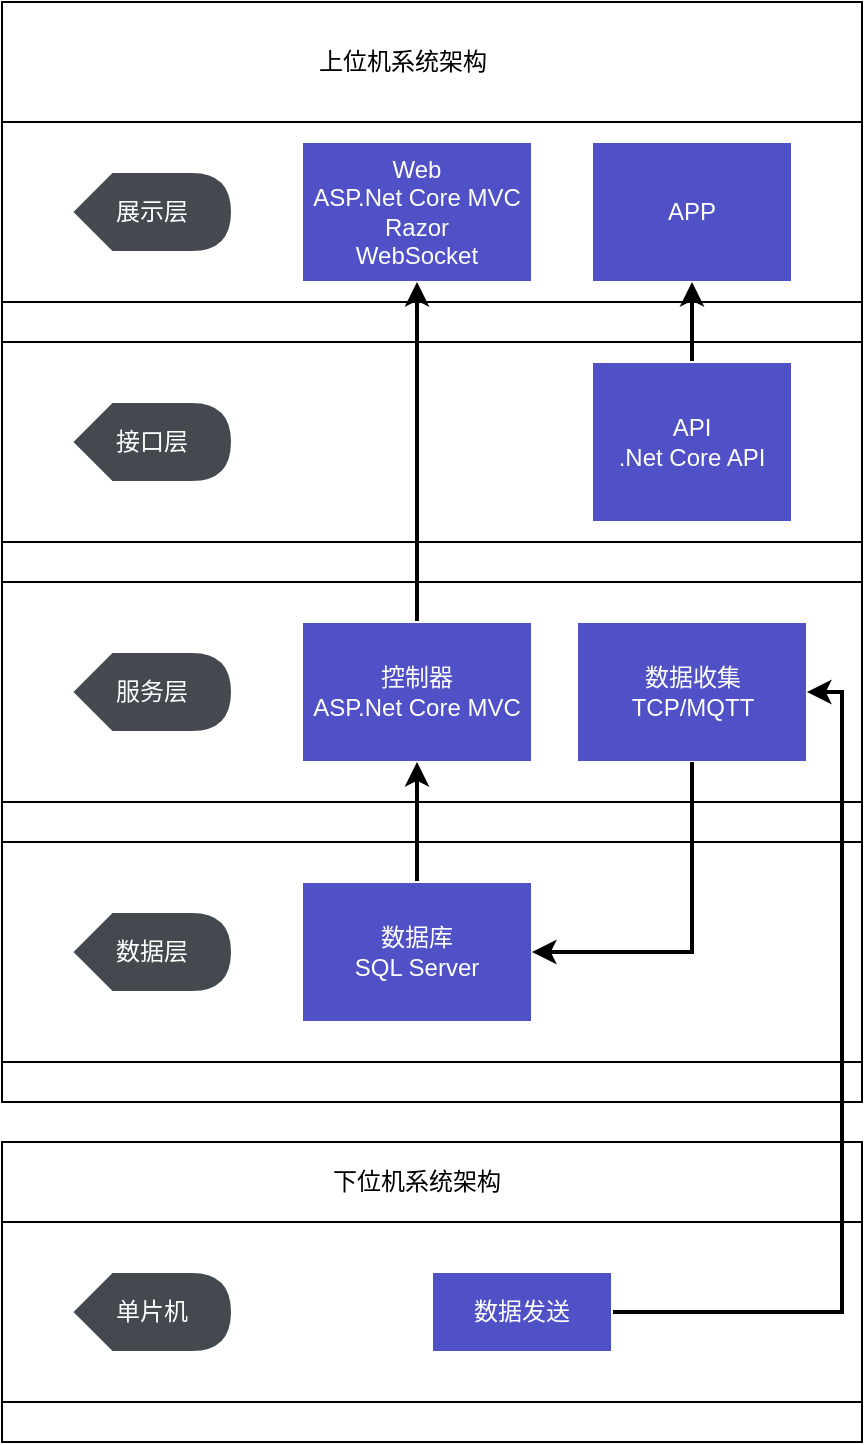 <mxfile version="14.1.9" type="github" pages="3">
  <diagram id="sjTg4kTy6N3UMIvyNhCU" name="系统架构">
    <mxGraphModel dx="2062" dy="1124" grid="1" gridSize="10" guides="1" tooltips="1" connect="1" arrows="1" fold="1" page="1" pageScale="1" pageWidth="827" pageHeight="1169" math="0" shadow="0">
      <root>
        <mxCell id="0" />
        <mxCell id="1" parent="0" />
        <mxCell id="EQIiKl6jbdMerrOaPn8H-1" value="" style="rounded=0;whiteSpace=wrap;html=1;gradientDirection=north;" parent="1" vertex="1">
          <mxGeometry x="199" y="225" width="430" height="550" as="geometry" />
        </mxCell>
        <mxCell id="EQIiKl6jbdMerrOaPn8H-2" value="上位机系统架构" style="text;html=1;strokeColor=none;fillColor=none;align=center;verticalAlign=middle;whiteSpace=wrap;rounded=0;" parent="1" vertex="1">
          <mxGeometry x="349" y="245" width="101" height="20" as="geometry" />
        </mxCell>
        <mxCell id="EQIiKl6jbdMerrOaPn8H-6" value="" style="rounded=0;whiteSpace=wrap;html=1;" parent="1" vertex="1">
          <mxGeometry x="199" y="285" width="430" height="90" as="geometry" />
        </mxCell>
        <mxCell id="EQIiKl6jbdMerrOaPn8H-7" value="展示层" style="shape=display;whiteSpace=wrap;html=1;fillColor=#44494F;strokeColor=#ffffff;fontColor=#FFFFFF;" parent="1" vertex="1">
          <mxGeometry x="234" y="310" width="80" height="40" as="geometry" />
        </mxCell>
        <mxCell id="EQIiKl6jbdMerrOaPn8H-8" value="Web&lt;br&gt;ASP.Net Core MVC&lt;br&gt;Razor&lt;br&gt;WebSocket" style="rounded=0;whiteSpace=wrap;html=1;strokeColor=#ffffff;gradientColor=none;fontColor=#FFFFFF;fillColor=#5050C7;" parent="1" vertex="1">
          <mxGeometry x="349" y="295" width="115" height="70" as="geometry" />
        </mxCell>
        <mxCell id="EQIiKl6jbdMerrOaPn8H-9" value="APP" style="rounded=0;whiteSpace=wrap;html=1;strokeColor=#ffffff;gradientColor=none;fontColor=#FFFFFF;fillColor=#5050C7;" parent="1" vertex="1">
          <mxGeometry x="494" y="295" width="100" height="70" as="geometry" />
        </mxCell>
        <mxCell id="EQIiKl6jbdMerrOaPn8H-13" value="" style="rounded=0;whiteSpace=wrap;html=1;" parent="1" vertex="1">
          <mxGeometry x="199" y="395" width="430" height="100" as="geometry" />
        </mxCell>
        <mxCell id="EQIiKl6jbdMerrOaPn8H-14" value="接口层" style="shape=display;whiteSpace=wrap;html=1;fillColor=#44494F;strokeColor=#ffffff;fontColor=#FFFFFF;" parent="1" vertex="1">
          <mxGeometry x="234" y="425" width="80" height="40" as="geometry" />
        </mxCell>
        <mxCell id="EQIiKl6jbdMerrOaPn8H-22" style="edgeStyle=orthogonalEdgeStyle;rounded=0;orthogonalLoop=1;jettySize=auto;html=1;fontColor=#FFFFFF;strokeWidth=2;" parent="1" source="EQIiKl6jbdMerrOaPn8H-15" target="EQIiKl6jbdMerrOaPn8H-9" edge="1">
          <mxGeometry relative="1" as="geometry" />
        </mxCell>
        <mxCell id="EQIiKl6jbdMerrOaPn8H-15" value="API&lt;br&gt;.Net Core API" style="rounded=0;whiteSpace=wrap;html=1;strokeColor=#ffffff;gradientColor=none;fontColor=#FFFFFF;fillColor=#5050C7;" parent="1" vertex="1">
          <mxGeometry x="494" y="405" width="100" height="80" as="geometry" />
        </mxCell>
        <mxCell id="EQIiKl6jbdMerrOaPn8H-19" value="" style="rounded=0;whiteSpace=wrap;html=1;" parent="1" vertex="1">
          <mxGeometry x="199" y="515" width="430" height="110" as="geometry" />
        </mxCell>
        <mxCell id="EQIiKl6jbdMerrOaPn8H-20" value="服务层" style="shape=display;whiteSpace=wrap;html=1;fillColor=#44494F;strokeColor=#ffffff;fontColor=#FFFFFF;" parent="1" vertex="1">
          <mxGeometry x="234" y="550" width="80" height="40" as="geometry" />
        </mxCell>
        <mxCell id="EQIiKl6jbdMerrOaPn8H-25" style="edgeStyle=orthogonalEdgeStyle;rounded=0;orthogonalLoop=1;jettySize=auto;html=1;entryX=0.5;entryY=1;entryDx=0;entryDy=0;fontColor=#FFFFFF;strokeWidth=2;" parent="1" source="EQIiKl6jbdMerrOaPn8H-23" target="EQIiKl6jbdMerrOaPn8H-8" edge="1">
          <mxGeometry relative="1" as="geometry" />
        </mxCell>
        <mxCell id="EQIiKl6jbdMerrOaPn8H-23" value="控制器&lt;br&gt;ASP.Net Core MVC" style="rounded=0;whiteSpace=wrap;html=1;strokeColor=#ffffff;gradientColor=none;fontColor=#FFFFFF;fillColor=#5050C7;" parent="1" vertex="1">
          <mxGeometry x="349" y="535" width="115" height="70" as="geometry" />
        </mxCell>
        <mxCell id="EQIiKl6jbdMerrOaPn8H-24" value="数据收集&lt;br&gt;TCP/MQTT" style="rounded=0;whiteSpace=wrap;html=1;strokeColor=#ffffff;gradientColor=none;fontColor=#FFFFFF;fillColor=#5050C7;" parent="1" vertex="1">
          <mxGeometry x="486.5" y="535" width="115" height="70" as="geometry" />
        </mxCell>
        <mxCell id="EQIiKl6jbdMerrOaPn8H-26" value="" style="rounded=0;whiteSpace=wrap;html=1;" parent="1" vertex="1">
          <mxGeometry x="199" y="645" width="430" height="110" as="geometry" />
        </mxCell>
        <mxCell id="EQIiKl6jbdMerrOaPn8H-27" value="数据层" style="shape=display;whiteSpace=wrap;html=1;fillColor=#44494F;strokeColor=#ffffff;fontColor=#FFFFFF;" parent="1" vertex="1">
          <mxGeometry x="234" y="680" width="80" height="40" as="geometry" />
        </mxCell>
        <mxCell id="EQIiKl6jbdMerrOaPn8H-31" style="edgeStyle=orthogonalEdgeStyle;rounded=0;orthogonalLoop=1;jettySize=auto;html=1;entryX=0.5;entryY=1;entryDx=0;entryDy=0;fontColor=#FFFFFF;strokeWidth=2;" parent="1" source="EQIiKl6jbdMerrOaPn8H-28" target="EQIiKl6jbdMerrOaPn8H-23" edge="1">
          <mxGeometry relative="1" as="geometry" />
        </mxCell>
        <mxCell id="EQIiKl6jbdMerrOaPn8H-28" value="数据库&lt;br&gt;SQL Server" style="rounded=0;whiteSpace=wrap;html=1;strokeColor=#ffffff;gradientColor=none;fontColor=#FFFFFF;fillColor=#5050C7;" parent="1" vertex="1">
          <mxGeometry x="349" y="665" width="115" height="70" as="geometry" />
        </mxCell>
        <mxCell id="EQIiKl6jbdMerrOaPn8H-32" style="edgeStyle=orthogonalEdgeStyle;rounded=0;orthogonalLoop=1;jettySize=auto;html=1;entryX=1;entryY=0.5;entryDx=0;entryDy=0;fontColor=#FFFFFF;exitX=0.5;exitY=1;exitDx=0;exitDy=0;strokeWidth=2;" parent="1" source="EQIiKl6jbdMerrOaPn8H-24" target="EQIiKl6jbdMerrOaPn8H-28" edge="1">
          <mxGeometry relative="1" as="geometry" />
        </mxCell>
        <mxCell id="EQIiKl6jbdMerrOaPn8H-34" value="" style="rounded=0;whiteSpace=wrap;html=1;gradientDirection=north;" parent="1" vertex="1">
          <mxGeometry x="199" y="795" width="430" height="150" as="geometry" />
        </mxCell>
        <mxCell id="EQIiKl6jbdMerrOaPn8H-35" value="下位机系统架构" style="text;html=1;strokeColor=none;fillColor=none;align=center;verticalAlign=middle;whiteSpace=wrap;rounded=0;" parent="1" vertex="1">
          <mxGeometry x="362.25" y="805" width="88.5" height="20" as="geometry" />
        </mxCell>
        <mxCell id="EQIiKl6jbdMerrOaPn8H-36" value="" style="rounded=0;whiteSpace=wrap;html=1;" parent="1" vertex="1">
          <mxGeometry x="199" y="835" width="430" height="90" as="geometry" />
        </mxCell>
        <mxCell id="EQIiKl6jbdMerrOaPn8H-37" value="单片机" style="shape=display;whiteSpace=wrap;html=1;fillColor=#44494F;strokeColor=#ffffff;fontColor=#FFFFFF;" parent="1" vertex="1">
          <mxGeometry x="234" y="860" width="80" height="40" as="geometry" />
        </mxCell>
        <mxCell id="EQIiKl6jbdMerrOaPn8H-39" style="edgeStyle=orthogonalEdgeStyle;rounded=0;orthogonalLoop=1;jettySize=auto;html=1;entryX=1;entryY=0.5;entryDx=0;entryDy=0;fontColor=#FFFFFF;strokeWidth=2;" parent="1" source="EQIiKl6jbdMerrOaPn8H-38" target="EQIiKl6jbdMerrOaPn8H-24" edge="1">
          <mxGeometry relative="1" as="geometry">
            <Array as="points">
              <mxPoint x="619" y="880" />
              <mxPoint x="619" y="570" />
            </Array>
          </mxGeometry>
        </mxCell>
        <mxCell id="EQIiKl6jbdMerrOaPn8H-38" value="数据发送" style="rounded=0;whiteSpace=wrap;html=1;strokeColor=#ffffff;gradientColor=none;fontColor=#FFFFFF;fillColor=#5050C7;" parent="1" vertex="1">
          <mxGeometry x="414" y="860" width="90" height="40" as="geometry" />
        </mxCell>
      </root>
    </mxGraphModel>
  </diagram>
  <diagram id="D29CakvYBuqORuIHQCJt" name="业务流程">
    <mxGraphModel dx="2062" dy="1164" grid="1" gridSize="10" guides="1" tooltips="1" connect="1" arrows="1" fold="1" page="1" pageScale="1" pageWidth="827" pageHeight="1169" math="0" shadow="0">
      <root>
        <mxCell id="HywPRFvI6YAysxvPRNHX-0" />
        <mxCell id="HywPRFvI6YAysxvPRNHX-1" parent="HywPRFvI6YAysxvPRNHX-0" />
        <mxCell id="3WOd5LfUzoU-L-5AemBT-0" value="" style="rounded=0;whiteSpace=wrap;html=1;gradientDirection=north;" vertex="1" parent="HywPRFvI6YAysxvPRNHX-1">
          <mxGeometry x="74" y="160" width="680" height="718" as="geometry" />
        </mxCell>
        <mxCell id="3WOd5LfUzoU-L-5AemBT-1" value="业务流程" style="text;html=1;strokeColor=none;fillColor=none;align=center;verticalAlign=middle;whiteSpace=wrap;rounded=0;" vertex="1" parent="HywPRFvI6YAysxvPRNHX-1">
          <mxGeometry x="363.5" y="180" width="101" height="20" as="geometry" />
        </mxCell>
        <mxCell id="3WOd5LfUzoU-L-5AemBT-2" value="" style="rounded=0;whiteSpace=wrap;html=1;" vertex="1" parent="HywPRFvI6YAysxvPRNHX-1">
          <mxGeometry x="74" y="220" width="340" height="545" as="geometry" />
        </mxCell>
        <mxCell id="3WOd5LfUzoU-L-5AemBT-3" value="用户注册流程" style="text;html=1;strokeColor=none;fillColor=none;align=center;verticalAlign=middle;whiteSpace=wrap;rounded=0;" vertex="1" parent="HywPRFvI6YAysxvPRNHX-1">
          <mxGeometry x="192.36" y="230" width="92.5" height="20" as="geometry" />
        </mxCell>
        <mxCell id="3WOd5LfUzoU-L-5AemBT-4" style="edgeStyle=orthogonalEdgeStyle;rounded=0;orthogonalLoop=1;jettySize=auto;html=1;exitX=0.5;exitY=1;exitDx=0;exitDy=0;entryX=0.5;entryY=0;entryDx=0;entryDy=0;entryPerimeter=0;strokeWidth=2;" edge="1" parent="HywPRFvI6YAysxvPRNHX-1" source="3WOd5LfUzoU-L-5AemBT-5" target="3WOd5LfUzoU-L-5AemBT-8">
          <mxGeometry relative="1" as="geometry" />
        </mxCell>
        <mxCell id="3WOd5LfUzoU-L-5AemBT-5" value="用户名、注册邮箱、密码、邮箱验证码" style="html=1;strokeWidth=2;shape=manualInput;whiteSpace=wrap;rounded=1;size=26;arcSize=11;verticalAlign=bottom;" vertex="1" parent="HywPRFvI6YAysxvPRNHX-1">
          <mxGeometry x="169.78" y="400" width="127.25" height="60" as="geometry" />
        </mxCell>
        <mxCell id="3WOd5LfUzoU-L-5AemBT-6" style="edgeStyle=orthogonalEdgeStyle;rounded=0;orthogonalLoop=1;jettySize=auto;html=1;exitX=1;exitY=0.5;exitDx=0;exitDy=0;exitPerimeter=0;entryX=1;entryY=0.5;entryDx=0;entryDy=0;strokeWidth=2;" edge="1" parent="HywPRFvI6YAysxvPRNHX-1" source="3WOd5LfUzoU-L-5AemBT-8" target="3WOd5LfUzoU-L-5AemBT-12">
          <mxGeometry relative="1" as="geometry" />
        </mxCell>
        <mxCell id="3WOd5LfUzoU-L-5AemBT-7" style="edgeStyle=orthogonalEdgeStyle;rounded=0;orthogonalLoop=1;jettySize=auto;html=1;exitX=0.5;exitY=1;exitDx=0;exitDy=0;exitPerimeter=0;entryX=0.5;entryY=0;entryDx=0;entryDy=0;entryPerimeter=0;strokeWidth=2;" edge="1" parent="HywPRFvI6YAysxvPRNHX-1" source="3WOd5LfUzoU-L-5AemBT-8" target="3WOd5LfUzoU-L-5AemBT-10">
          <mxGeometry relative="1" as="geometry" />
        </mxCell>
        <mxCell id="3WOd5LfUzoU-L-5AemBT-8" value="验证通过？" style="strokeWidth=2;html=1;shape=mxgraph.flowchart.decision;whiteSpace=wrap;" vertex="1" parent="HywPRFvI6YAysxvPRNHX-1">
          <mxGeometry x="163.35" y="477.5" width="141.25" height="55" as="geometry" />
        </mxCell>
        <mxCell id="3WOd5LfUzoU-L-5AemBT-9" style="edgeStyle=orthogonalEdgeStyle;rounded=0;orthogonalLoop=1;jettySize=auto;html=1;exitX=0.5;exitY=1;exitDx=0;exitDy=0;exitPerimeter=0;entryX=0.5;entryY=0;entryDx=0;entryDy=0;strokeWidth=2;" edge="1" parent="HywPRFvI6YAysxvPRNHX-1" source="3WOd5LfUzoU-L-5AemBT-10" target="3WOd5LfUzoU-L-5AemBT-15">
          <mxGeometry relative="1" as="geometry" />
        </mxCell>
        <mxCell id="3WOd5LfUzoU-L-5AemBT-10" value="保存用户数据" style="strokeWidth=2;html=1;shape=mxgraph.flowchart.direct_data;whiteSpace=wrap;align=center;" vertex="1" parent="HywPRFvI6YAysxvPRNHX-1">
          <mxGeometry x="170.97" y="565" width="120" height="50" as="geometry" />
        </mxCell>
        <mxCell id="3WOd5LfUzoU-L-5AemBT-11" style="edgeStyle=orthogonalEdgeStyle;rounded=0;orthogonalLoop=1;jettySize=auto;html=1;exitX=0.5;exitY=1;exitDx=0;exitDy=0;strokeWidth=2;" edge="1" parent="HywPRFvI6YAysxvPRNHX-1" source="3WOd5LfUzoU-L-5AemBT-12" target="3WOd5LfUzoU-L-5AemBT-5">
          <mxGeometry relative="1" as="geometry" />
        </mxCell>
        <mxCell id="3WOd5LfUzoU-L-5AemBT-12" value="注册页面" style="rounded=1;whiteSpace=wrap;html=1;absoluteArcSize=1;arcSize=14;strokeWidth=2;align=center;" vertex="1" parent="HywPRFvI6YAysxvPRNHX-1">
          <mxGeometry x="168.98" y="340" width="130" height="35" as="geometry" />
        </mxCell>
        <mxCell id="3WOd5LfUzoU-L-5AemBT-13" style="edgeStyle=orthogonalEdgeStyle;rounded=0;orthogonalLoop=1;jettySize=auto;html=1;exitX=0.5;exitY=1;exitDx=0;exitDy=0;entryX=0.5;entryY=0;entryDx=0;entryDy=0;strokeWidth=2;" edge="1" parent="HywPRFvI6YAysxvPRNHX-1" source="3WOd5LfUzoU-L-5AemBT-14" target="3WOd5LfUzoU-L-5AemBT-12">
          <mxGeometry relative="1" as="geometry" />
        </mxCell>
        <mxCell id="3WOd5LfUzoU-L-5AemBT-14" value="开始" style="rounded=1;whiteSpace=wrap;html=1;absoluteArcSize=1;arcSize=14;strokeWidth=2;align=center;" vertex="1" parent="HywPRFvI6YAysxvPRNHX-1">
          <mxGeometry x="170.04" y="275" width="130" height="40" as="geometry" />
        </mxCell>
        <mxCell id="3WOd5LfUzoU-L-5AemBT-15" value="登录流程" style="verticalLabelPosition=bottom;verticalAlign=top;html=1;shape=process;whiteSpace=wrap;rounded=1;size=0.224;arcSize=6;align=center;" vertex="1" parent="HywPRFvI6YAysxvPRNHX-1">
          <mxGeometry x="180.85" y="644" width="100" height="60" as="geometry" />
        </mxCell>
        <mxCell id="3WOd5LfUzoU-L-5AemBT-16" value="" style="rounded=0;whiteSpace=wrap;html=1;" vertex="1" parent="HywPRFvI6YAysxvPRNHX-1">
          <mxGeometry x="414" y="220" width="340" height="545" as="geometry" />
        </mxCell>
        <mxCell id="3WOd5LfUzoU-L-5AemBT-17" value="用户登录流程" style="text;html=1;strokeColor=none;fillColor=none;align=center;verticalAlign=middle;whiteSpace=wrap;rounded=0;" vertex="1" parent="HywPRFvI6YAysxvPRNHX-1">
          <mxGeometry x="527.71" y="234.75" width="92.5" height="20" as="geometry" />
        </mxCell>
        <mxCell id="3WOd5LfUzoU-L-5AemBT-18" style="edgeStyle=orthogonalEdgeStyle;rounded=0;orthogonalLoop=1;jettySize=auto;html=1;exitX=0.5;exitY=1;exitDx=0;exitDy=0;entryX=0.5;entryY=0;entryDx=0;entryDy=0;" edge="1" parent="HywPRFvI6YAysxvPRNHX-1" source="3WOd5LfUzoU-L-5AemBT-19" target="3WOd5LfUzoU-L-5AemBT-21">
          <mxGeometry relative="1" as="geometry" />
        </mxCell>
        <mxCell id="3WOd5LfUzoU-L-5AemBT-19" value="开始" style="rounded=1;whiteSpace=wrap;html=1;absoluteArcSize=1;arcSize=14;strokeWidth=2;align=center;" vertex="1" parent="HywPRFvI6YAysxvPRNHX-1">
          <mxGeometry x="508.96" y="279.75" width="130" height="40" as="geometry" />
        </mxCell>
        <mxCell id="3WOd5LfUzoU-L-5AemBT-20" style="edgeStyle=orthogonalEdgeStyle;rounded=0;orthogonalLoop=1;jettySize=auto;html=1;exitX=0.5;exitY=1;exitDx=0;exitDy=0;" edge="1" parent="HywPRFvI6YAysxvPRNHX-1" source="3WOd5LfUzoU-L-5AemBT-21" target="3WOd5LfUzoU-L-5AemBT-23">
          <mxGeometry relative="1" as="geometry" />
        </mxCell>
        <mxCell id="3WOd5LfUzoU-L-5AemBT-21" value="登录页面" style="rounded=1;whiteSpace=wrap;html=1;absoluteArcSize=1;arcSize=14;strokeWidth=2;align=center;" vertex="1" parent="HywPRFvI6YAysxvPRNHX-1">
          <mxGeometry x="508.96" y="344.75" width="130" height="35" as="geometry" />
        </mxCell>
        <mxCell id="3WOd5LfUzoU-L-5AemBT-22" style="edgeStyle=orthogonalEdgeStyle;rounded=0;orthogonalLoop=1;jettySize=auto;html=1;exitX=0.5;exitY=1;exitDx=0;exitDy=0;entryX=0.5;entryY=0;entryDx=0;entryDy=0;entryPerimeter=0;" edge="1" parent="HywPRFvI6YAysxvPRNHX-1" source="3WOd5LfUzoU-L-5AemBT-23" target="3WOd5LfUzoU-L-5AemBT-28">
          <mxGeometry relative="1" as="geometry" />
        </mxCell>
        <mxCell id="3WOd5LfUzoU-L-5AemBT-23" value="邮箱、密码、图形验证码" style="html=1;strokeWidth=2;shape=manualInput;whiteSpace=wrap;rounded=1;size=26;arcSize=11;verticalAlign=bottom;" vertex="1" parent="HywPRFvI6YAysxvPRNHX-1">
          <mxGeometry x="510.33" y="409.75" width="127.25" height="60" as="geometry" />
        </mxCell>
        <mxCell id="3WOd5LfUzoU-L-5AemBT-24" style="edgeStyle=orthogonalEdgeStyle;rounded=0;orthogonalLoop=1;jettySize=auto;html=1;exitX=0.5;exitY=1;exitDx=0;exitDy=0;exitPerimeter=0;entryX=0.5;entryY=0;entryDx=0;entryDy=0;" edge="1" parent="HywPRFvI6YAysxvPRNHX-1" source="3WOd5LfUzoU-L-5AemBT-28" target="3WOd5LfUzoU-L-5AemBT-29">
          <mxGeometry relative="1" as="geometry" />
        </mxCell>
        <mxCell id="3WOd5LfUzoU-L-5AemBT-25" value="Y" style="edgeLabel;html=1;align=center;verticalAlign=middle;resizable=0;points=[];" vertex="1" connectable="0" parent="3WOd5LfUzoU-L-5AemBT-24">
          <mxGeometry x="-0.205" relative="1" as="geometry">
            <mxPoint as="offset" />
          </mxGeometry>
        </mxCell>
        <mxCell id="3WOd5LfUzoU-L-5AemBT-26" style="edgeStyle=orthogonalEdgeStyle;rounded=0;orthogonalLoop=1;jettySize=auto;html=1;exitX=1;exitY=0.5;exitDx=0;exitDy=0;exitPerimeter=0;entryX=1;entryY=0.5;entryDx=0;entryDy=0;" edge="1" parent="HywPRFvI6YAysxvPRNHX-1" source="3WOd5LfUzoU-L-5AemBT-28" target="3WOd5LfUzoU-L-5AemBT-21">
          <mxGeometry relative="1" as="geometry" />
        </mxCell>
        <mxCell id="3WOd5LfUzoU-L-5AemBT-27" value="N" style="edgeLabel;html=1;align=center;verticalAlign=middle;resizable=0;points=[];" vertex="1" connectable="0" parent="3WOd5LfUzoU-L-5AemBT-26">
          <mxGeometry x="-0.449" relative="1" as="geometry">
            <mxPoint as="offset" />
          </mxGeometry>
        </mxCell>
        <mxCell id="3WOd5LfUzoU-L-5AemBT-28" value="验证通过？" style="strokeWidth=2;html=1;shape=mxgraph.flowchart.decision;whiteSpace=wrap;" vertex="1" parent="HywPRFvI6YAysxvPRNHX-1">
          <mxGeometry x="503.34" y="496.75" width="141.25" height="55" as="geometry" />
        </mxCell>
        <mxCell id="3WOd5LfUzoU-L-5AemBT-29" value="主页" style="rounded=1;whiteSpace=wrap;html=1;absoluteArcSize=1;arcSize=14;strokeWidth=2;align=center;" vertex="1" parent="HywPRFvI6YAysxvPRNHX-1">
          <mxGeometry x="508.96" y="590.25" width="130" height="35" as="geometry" />
        </mxCell>
        <mxCell id="3WOd5LfUzoU-L-5AemBT-30" value="* 产品、产品模板、产品配置信息、用户权限修改等操作流程均为基础的数据库项CRUD操作，不再单独列出" style="text;html=1;strokeColor=none;fillColor=none;align=left;verticalAlign=middle;whiteSpace=wrap;rounded=0;" vertex="1" parent="HywPRFvI6YAysxvPRNHX-1">
          <mxGeometry x="90" y="780" width="640" height="20" as="geometry" />
        </mxCell>
      </root>
    </mxGraphModel>
  </diagram>
  <diagram id="wBxmCSLLYAFK_V9Q--gL" name="数据库设计">
    <mxGraphModel dx="2062" dy="1162" grid="1" gridSize="10" guides="1" tooltips="1" connect="1" arrows="1" fold="1" page="1" pageScale="1" pageWidth="827" pageHeight="1169" math="0" shadow="0">
      <root>
        <mxCell id="t-XOTrwxixgHjdZRJo-Y-0" />
        <mxCell id="t-XOTrwxixgHjdZRJo-Y-1" parent="t-XOTrwxixgHjdZRJo-Y-0" />
        <mxCell id="t-XOTrwxixgHjdZRJo-Y-5" value="数据库设计图" style="text;html=1;strokeColor=none;fillColor=none;align=center;verticalAlign=middle;whiteSpace=wrap;rounded=0;" parent="t-XOTrwxixgHjdZRJo-Y-1" vertex="1">
          <mxGeometry x="369" y="30" width="90" height="20" as="geometry" />
        </mxCell>
        <mxCell id="-JlhaLZu8_ylgprnwhtV-0" value="CustomerRegion" style="shape=table;startSize=30;container=1;collapsible=1;childLayout=tableLayout;fixedRows=1;rowLines=0;fontStyle=1;align=center;resizeLast=1;" vertex="1" parent="t-XOTrwxixgHjdZRJo-Y-1">
          <mxGeometry x="324" y="140" width="180" height="130" as="geometry" />
        </mxCell>
        <mxCell id="-JlhaLZu8_ylgprnwhtV-1" value="" style="shape=partialRectangle;collapsible=0;dropTarget=0;pointerEvents=0;fillColor=none;top=0;left=0;bottom=1;right=0;points=[[0,0.5],[1,0.5]];portConstraint=eastwest;" vertex="1" parent="-JlhaLZu8_ylgprnwhtV-0">
          <mxGeometry y="30" width="180" height="30" as="geometry" />
        </mxCell>
        <mxCell id="-JlhaLZu8_ylgprnwhtV-2" value="ID" style="shape=partialRectangle;connectable=0;fillColor=none;top=0;left=0;bottom=0;right=0;fontStyle=1;overflow=hidden;" vertex="1" parent="-JlhaLZu8_ylgprnwhtV-1">
          <mxGeometry width="60" height="30" as="geometry" />
        </mxCell>
        <mxCell id="-JlhaLZu8_ylgprnwhtV-3" value="int" style="shape=partialRectangle;connectable=0;fillColor=none;top=0;left=0;bottom=0;right=0;align=left;spacingLeft=6;fontStyle=5;overflow=hidden;" vertex="1" parent="-JlhaLZu8_ylgprnwhtV-1">
          <mxGeometry x="60" width="120" height="30" as="geometry" />
        </mxCell>
        <mxCell id="-JlhaLZu8_ylgprnwhtV-4" value="" style="shape=partialRectangle;collapsible=0;dropTarget=0;pointerEvents=0;fillColor=none;top=0;left=0;bottom=0;right=0;points=[[0,0.5],[1,0.5]];portConstraint=eastwest;" vertex="1" parent="-JlhaLZu8_ylgprnwhtV-0">
          <mxGeometry y="60" width="180" height="30" as="geometry" />
        </mxCell>
        <mxCell id="-JlhaLZu8_ylgprnwhtV-5" value="UserID" style="shape=partialRectangle;connectable=0;fillColor=none;top=0;left=0;bottom=0;right=0;editable=1;overflow=hidden;" vertex="1" parent="-JlhaLZu8_ylgprnwhtV-4">
          <mxGeometry width="60" height="30" as="geometry" />
        </mxCell>
        <mxCell id="-JlhaLZu8_ylgprnwhtV-6" value="int" style="shape=partialRectangle;connectable=0;fillColor=none;top=0;left=0;bottom=0;right=0;align=left;spacingLeft=6;overflow=hidden;" vertex="1" parent="-JlhaLZu8_ylgprnwhtV-4">
          <mxGeometry x="60" width="120" height="30" as="geometry" />
        </mxCell>
        <mxCell id="-JlhaLZu8_ylgprnwhtV-7" value="" style="shape=partialRectangle;collapsible=0;dropTarget=0;pointerEvents=0;fillColor=none;top=0;left=0;bottom=0;right=0;points=[[0,0.5],[1,0.5]];portConstraint=eastwest;" vertex="1" parent="-JlhaLZu8_ylgprnwhtV-0">
          <mxGeometry y="90" width="180" height="30" as="geometry" />
        </mxCell>
        <mxCell id="-JlhaLZu8_ylgprnwhtV-8" value="RegionID" style="shape=partialRectangle;connectable=0;fillColor=none;top=0;left=0;bottom=0;right=0;editable=1;overflow=hidden;" vertex="1" parent="-JlhaLZu8_ylgprnwhtV-7">
          <mxGeometry width="60" height="30" as="geometry" />
        </mxCell>
        <mxCell id="-JlhaLZu8_ylgprnwhtV-9" value="int" style="shape=partialRectangle;connectable=0;fillColor=none;top=0;left=0;bottom=0;right=0;align=left;spacingLeft=6;overflow=hidden;" vertex="1" parent="-JlhaLZu8_ylgprnwhtV-7">
          <mxGeometry x="60" width="120" height="30" as="geometry" />
        </mxCell>
        <mxCell id="-JlhaLZu8_ylgprnwhtV-13" value="Customer" style="shape=table;startSize=30;container=1;collapsible=1;childLayout=tableLayout;fixedRows=1;rowLines=0;fontStyle=1;align=center;resizeLast=1;" vertex="1" parent="t-XOTrwxixgHjdZRJo-Y-1">
          <mxGeometry x="70" y="300" width="210" height="250" as="geometry" />
        </mxCell>
        <mxCell id="-JlhaLZu8_ylgprnwhtV-14" value="" style="shape=partialRectangle;collapsible=0;dropTarget=0;pointerEvents=0;fillColor=none;top=0;left=0;bottom=1;right=0;points=[[0,0.5],[1,0.5]];portConstraint=eastwest;" vertex="1" parent="-JlhaLZu8_ylgprnwhtV-13">
          <mxGeometry y="30" width="210" height="30" as="geometry" />
        </mxCell>
        <mxCell id="-JlhaLZu8_ylgprnwhtV-15" value="ID" style="shape=partialRectangle;connectable=0;fillColor=none;top=0;left=0;bottom=0;right=0;fontStyle=1;overflow=hidden;" vertex="1" parent="-JlhaLZu8_ylgprnwhtV-14">
          <mxGeometry width="110" height="30" as="geometry" />
        </mxCell>
        <mxCell id="-JlhaLZu8_ylgprnwhtV-16" value="int" style="shape=partialRectangle;connectable=0;fillColor=none;top=0;left=0;bottom=0;right=0;align=left;spacingLeft=6;fontStyle=5;overflow=hidden;" vertex="1" parent="-JlhaLZu8_ylgprnwhtV-14">
          <mxGeometry x="110" width="100" height="30" as="geometry" />
        </mxCell>
        <mxCell id="-JlhaLZu8_ylgprnwhtV-17" value="" style="shape=partialRectangle;collapsible=0;dropTarget=0;pointerEvents=0;fillColor=none;top=0;left=0;bottom=0;right=0;points=[[0,0.5],[1,0.5]];portConstraint=eastwest;" vertex="1" parent="-JlhaLZu8_ylgprnwhtV-13">
          <mxGeometry y="60" width="210" height="30" as="geometry" />
        </mxCell>
        <mxCell id="-JlhaLZu8_ylgprnwhtV-18" value="Name" style="shape=partialRectangle;connectable=0;fillColor=none;top=0;left=0;bottom=0;right=0;editable=1;overflow=hidden;" vertex="1" parent="-JlhaLZu8_ylgprnwhtV-17">
          <mxGeometry width="110" height="30" as="geometry" />
        </mxCell>
        <mxCell id="-JlhaLZu8_ylgprnwhtV-19" value="varchar(20)" style="shape=partialRectangle;connectable=0;fillColor=none;top=0;left=0;bottom=0;right=0;align=left;spacingLeft=6;overflow=hidden;" vertex="1" parent="-JlhaLZu8_ylgprnwhtV-17">
          <mxGeometry x="110" width="100" height="30" as="geometry" />
        </mxCell>
        <mxCell id="-JlhaLZu8_ylgprnwhtV-20" value="" style="shape=partialRectangle;collapsible=0;dropTarget=0;pointerEvents=0;fillColor=none;top=0;left=0;bottom=0;right=0;points=[[0,0.5],[1,0.5]];portConstraint=eastwest;" vertex="1" parent="-JlhaLZu8_ylgprnwhtV-13">
          <mxGeometry y="90" width="210" height="30" as="geometry" />
        </mxCell>
        <mxCell id="-JlhaLZu8_ylgprnwhtV-21" value="Email" style="shape=partialRectangle;connectable=0;fillColor=none;top=0;left=0;bottom=0;right=0;editable=1;overflow=hidden;" vertex="1" parent="-JlhaLZu8_ylgprnwhtV-20">
          <mxGeometry width="110" height="30" as="geometry" />
        </mxCell>
        <mxCell id="-JlhaLZu8_ylgprnwhtV-22" value="varchar(50)" style="shape=partialRectangle;connectable=0;fillColor=none;top=0;left=0;bottom=0;right=0;align=left;spacingLeft=6;overflow=hidden;" vertex="1" parent="-JlhaLZu8_ylgprnwhtV-20">
          <mxGeometry x="110" width="100" height="30" as="geometry" />
        </mxCell>
        <mxCell id="-JlhaLZu8_ylgprnwhtV-23" value="" style="shape=partialRectangle;collapsible=0;dropTarget=0;pointerEvents=0;fillColor=none;top=0;left=0;bottom=0;right=0;points=[[0,0.5],[1,0.5]];portConstraint=eastwest;" vertex="1" parent="-JlhaLZu8_ylgprnwhtV-13">
          <mxGeometry y="120" width="210" height="30" as="geometry" />
        </mxCell>
        <mxCell id="-JlhaLZu8_ylgprnwhtV-24" value="Password" style="shape=partialRectangle;connectable=0;fillColor=none;top=0;left=0;bottom=0;right=0;editable=1;overflow=hidden;" vertex="1" parent="-JlhaLZu8_ylgprnwhtV-23">
          <mxGeometry width="110" height="30" as="geometry" />
        </mxCell>
        <mxCell id="-JlhaLZu8_ylgprnwhtV-25" value="varchar(16)" style="shape=partialRectangle;connectable=0;fillColor=none;top=0;left=0;bottom=0;right=0;align=left;spacingLeft=6;overflow=hidden;" vertex="1" parent="-JlhaLZu8_ylgprnwhtV-23">
          <mxGeometry x="110" width="100" height="30" as="geometry" />
        </mxCell>
        <mxCell id="-JlhaLZu8_ylgprnwhtV-26" value="" style="shape=partialRectangle;collapsible=0;dropTarget=0;pointerEvents=0;fillColor=none;top=0;left=0;bottom=0;right=0;points=[[0,0.5],[1,0.5]];portConstraint=eastwest;" vertex="1" parent="-JlhaLZu8_ylgprnwhtV-13">
          <mxGeometry y="150" width="210" height="30" as="geometry" />
        </mxCell>
        <mxCell id="-JlhaLZu8_ylgprnwhtV-27" value="RoleID" style="shape=partialRectangle;connectable=0;fillColor=none;top=0;left=0;bottom=0;right=0;editable=1;overflow=hidden;" vertex="1" parent="-JlhaLZu8_ylgprnwhtV-26">
          <mxGeometry width="110" height="30" as="geometry" />
        </mxCell>
        <mxCell id="-JlhaLZu8_ylgprnwhtV-28" value="varchar(50)" style="shape=partialRectangle;connectable=0;fillColor=none;top=0;left=0;bottom=0;right=0;align=left;spacingLeft=6;overflow=hidden;" vertex="1" parent="-JlhaLZu8_ylgprnwhtV-26">
          <mxGeometry x="110" width="100" height="30" as="geometry" />
        </mxCell>
        <mxCell id="-JlhaLZu8_ylgprnwhtV-29" value="" style="shape=partialRectangle;collapsible=0;dropTarget=0;pointerEvents=0;fillColor=none;top=0;left=0;bottom=0;right=0;points=[[0,0.5],[1,0.5]];portConstraint=eastwest;" vertex="1" parent="-JlhaLZu8_ylgprnwhtV-13">
          <mxGeometry y="180" width="210" height="30" as="geometry" />
        </mxCell>
        <mxCell id="-JlhaLZu8_ylgprnwhtV-30" value="CustomerRegionID" style="shape=partialRectangle;connectable=0;fillColor=none;top=0;left=0;bottom=0;right=0;editable=1;overflow=hidden;" vertex="1" parent="-JlhaLZu8_ylgprnwhtV-29">
          <mxGeometry width="110" height="30" as="geometry" />
        </mxCell>
        <mxCell id="-JlhaLZu8_ylgprnwhtV-31" value="varchar(50)" style="shape=partialRectangle;connectable=0;fillColor=none;top=0;left=0;bottom=0;right=0;align=left;spacingLeft=6;overflow=hidden;" vertex="1" parent="-JlhaLZu8_ylgprnwhtV-29">
          <mxGeometry x="110" width="100" height="30" as="geometry" />
        </mxCell>
        <mxCell id="-JlhaLZu8_ylgprnwhtV-32" value="" style="shape=partialRectangle;collapsible=0;dropTarget=0;pointerEvents=0;fillColor=none;top=0;left=0;bottom=0;right=0;points=[[0,0.5],[1,0.5]];portConstraint=eastwest;" vertex="1" parent="-JlhaLZu8_ylgprnwhtV-13">
          <mxGeometry y="210" width="210" height="30" as="geometry" />
        </mxCell>
        <mxCell id="-JlhaLZu8_ylgprnwhtV-33" value="VeriCode" style="shape=partialRectangle;connectable=0;fillColor=none;top=0;left=0;bottom=0;right=0;editable=1;overflow=hidden;" vertex="1" parent="-JlhaLZu8_ylgprnwhtV-32">
          <mxGeometry width="110" height="30" as="geometry" />
        </mxCell>
        <mxCell id="-JlhaLZu8_ylgprnwhtV-34" value="VeriCode" style="shape=partialRectangle;connectable=0;fillColor=none;top=0;left=0;bottom=0;right=0;align=left;spacingLeft=6;overflow=hidden;" vertex="1" parent="-JlhaLZu8_ylgprnwhtV-32">
          <mxGeometry x="110" width="100" height="30" as="geometry" />
        </mxCell>
        <mxCell id="-JlhaLZu8_ylgprnwhtV-35" value="Region" style="shape=table;startSize=30;container=1;collapsible=1;childLayout=tableLayout;fixedRows=1;rowLines=0;fontStyle=1;align=center;resizeLast=1;" vertex="1" parent="t-XOTrwxixgHjdZRJo-Y-1">
          <mxGeometry x="550" y="300" width="240" height="190" as="geometry" />
        </mxCell>
        <mxCell id="-JlhaLZu8_ylgprnwhtV-36" value="" style="shape=partialRectangle;collapsible=0;dropTarget=0;pointerEvents=0;fillColor=none;top=0;left=0;bottom=1;right=0;points=[[0,0.5],[1,0.5]];portConstraint=eastwest;" vertex="1" parent="-JlhaLZu8_ylgprnwhtV-35">
          <mxGeometry y="30" width="240" height="30" as="geometry" />
        </mxCell>
        <mxCell id="-JlhaLZu8_ylgprnwhtV-37" value="ID" style="shape=partialRectangle;connectable=0;fillColor=none;top=0;left=0;bottom=0;right=0;fontStyle=1;overflow=hidden;" vertex="1" parent="-JlhaLZu8_ylgprnwhtV-36">
          <mxGeometry width="120" height="30" as="geometry" />
        </mxCell>
        <mxCell id="-JlhaLZu8_ylgprnwhtV-38" value="int" style="shape=partialRectangle;connectable=0;fillColor=none;top=0;left=0;bottom=0;right=0;align=left;spacingLeft=6;fontStyle=5;overflow=hidden;" vertex="1" parent="-JlhaLZu8_ylgprnwhtV-36">
          <mxGeometry x="120" width="120" height="30" as="geometry" />
        </mxCell>
        <mxCell id="-JlhaLZu8_ylgprnwhtV-39" value="" style="shape=partialRectangle;collapsible=0;dropTarget=0;pointerEvents=0;fillColor=none;top=0;left=0;bottom=0;right=0;points=[[0,0.5],[1,0.5]];portConstraint=eastwest;" vertex="1" parent="-JlhaLZu8_ylgprnwhtV-35">
          <mxGeometry y="60" width="240" height="30" as="geometry" />
        </mxCell>
        <mxCell id="-JlhaLZu8_ylgprnwhtV-40" value="Name" style="shape=partialRectangle;connectable=0;fillColor=none;top=0;left=0;bottom=0;right=0;editable=1;overflow=hidden;" vertex="1" parent="-JlhaLZu8_ylgprnwhtV-39">
          <mxGeometry width="120" height="30" as="geometry" />
        </mxCell>
        <mxCell id="-JlhaLZu8_ylgprnwhtV-41" value="varchar(50)" style="shape=partialRectangle;connectable=0;fillColor=none;top=0;left=0;bottom=0;right=0;align=left;spacingLeft=6;overflow=hidden;" vertex="1" parent="-JlhaLZu8_ylgprnwhtV-39">
          <mxGeometry x="120" width="120" height="30" as="geometry" />
        </mxCell>
        <mxCell id="-JlhaLZu8_ylgprnwhtV-42" value="" style="shape=partialRectangle;collapsible=0;dropTarget=0;pointerEvents=0;fillColor=none;top=0;left=0;bottom=0;right=0;points=[[0,0.5],[1,0.5]];portConstraint=eastwest;" vertex="1" parent="-JlhaLZu8_ylgprnwhtV-35">
          <mxGeometry y="90" width="240" height="30" as="geometry" />
        </mxCell>
        <mxCell id="-JlhaLZu8_ylgprnwhtV-43" value="CreatedTime" style="shape=partialRectangle;connectable=0;fillColor=none;top=0;left=0;bottom=0;right=0;editable=1;overflow=hidden;" vertex="1" parent="-JlhaLZu8_ylgprnwhtV-42">
          <mxGeometry width="120" height="30" as="geometry" />
        </mxCell>
        <mxCell id="-JlhaLZu8_ylgprnwhtV-44" value="DateTime2" style="shape=partialRectangle;connectable=0;fillColor=none;top=0;left=0;bottom=0;right=0;align=left;spacingLeft=6;overflow=hidden;" vertex="1" parent="-JlhaLZu8_ylgprnwhtV-42">
          <mxGeometry x="120" width="120" height="30" as="geometry" />
        </mxCell>
        <mxCell id="-JlhaLZu8_ylgprnwhtV-45" value="" style="shape=partialRectangle;collapsible=0;dropTarget=0;pointerEvents=0;fillColor=none;top=0;left=0;bottom=0;right=0;points=[[0,0.5],[1,0.5]];portConstraint=eastwest;" vertex="1" parent="-JlhaLZu8_ylgprnwhtV-35">
          <mxGeometry y="120" width="240" height="30" as="geometry" />
        </mxCell>
        <mxCell id="-JlhaLZu8_ylgprnwhtV-46" value="Address" style="shape=partialRectangle;connectable=0;fillColor=none;top=0;left=0;bottom=0;right=0;editable=1;overflow=hidden;" vertex="1" parent="-JlhaLZu8_ylgprnwhtV-45">
          <mxGeometry width="120" height="30" as="geometry" />
        </mxCell>
        <mxCell id="-JlhaLZu8_ylgprnwhtV-47" value="varchar(50)" style="shape=partialRectangle;connectable=0;fillColor=none;top=0;left=0;bottom=0;right=0;align=left;spacingLeft=6;overflow=hidden;" vertex="1" parent="-JlhaLZu8_ylgprnwhtV-45">
          <mxGeometry x="120" width="120" height="30" as="geometry" />
        </mxCell>
        <mxCell id="-JlhaLZu8_ylgprnwhtV-48" value="" style="shape=partialRectangle;collapsible=0;dropTarget=0;pointerEvents=0;fillColor=none;top=0;left=0;bottom=0;right=0;points=[[0,0.5],[1,0.5]];portConstraint=eastwest;" vertex="1" parent="-JlhaLZu8_ylgprnwhtV-35">
          <mxGeometry y="150" width="240" height="30" as="geometry" />
        </mxCell>
        <mxCell id="-JlhaLZu8_ylgprnwhtV-49" value="CustomerRegionID" style="shape=partialRectangle;connectable=0;fillColor=none;top=0;left=0;bottom=0;right=0;editable=1;overflow=hidden;" vertex="1" parent="-JlhaLZu8_ylgprnwhtV-48">
          <mxGeometry width="120" height="30" as="geometry" />
        </mxCell>
        <mxCell id="-JlhaLZu8_ylgprnwhtV-50" value="varchar(50)" style="shape=partialRectangle;connectable=0;fillColor=none;top=0;left=0;bottom=0;right=0;align=left;spacingLeft=6;overflow=hidden;" vertex="1" parent="-JlhaLZu8_ylgprnwhtV-48">
          <mxGeometry x="120" width="120" height="30" as="geometry" />
        </mxCell>
        <mxCell id="-JlhaLZu8_ylgprnwhtV-51" value="Production" style="shape=table;startSize=30;container=1;collapsible=1;childLayout=tableLayout;fixedRows=1;rowLines=0;fontStyle=1;align=center;resizeLast=1;" vertex="1" parent="t-XOTrwxixgHjdZRJo-Y-1">
          <mxGeometry x="550" y="520" width="240" height="160" as="geometry" />
        </mxCell>
        <mxCell id="-JlhaLZu8_ylgprnwhtV-52" value="" style="shape=partialRectangle;collapsible=0;dropTarget=0;pointerEvents=0;fillColor=none;top=0;left=0;bottom=1;right=0;points=[[0,0.5],[1,0.5]];portConstraint=eastwest;" vertex="1" parent="-JlhaLZu8_ylgprnwhtV-51">
          <mxGeometry y="30" width="240" height="30" as="geometry" />
        </mxCell>
        <mxCell id="-JlhaLZu8_ylgprnwhtV-53" value="ID" style="shape=partialRectangle;connectable=0;fillColor=none;top=0;left=0;bottom=0;right=0;fontStyle=1;overflow=hidden;" vertex="1" parent="-JlhaLZu8_ylgprnwhtV-52">
          <mxGeometry width="120" height="30" as="geometry" />
        </mxCell>
        <mxCell id="-JlhaLZu8_ylgprnwhtV-54" value="char(11)" style="shape=partialRectangle;connectable=0;fillColor=none;top=0;left=0;bottom=0;right=0;align=left;spacingLeft=6;fontStyle=5;overflow=hidden;" vertex="1" parent="-JlhaLZu8_ylgprnwhtV-52">
          <mxGeometry x="120" width="120" height="30" as="geometry" />
        </mxCell>
        <mxCell id="-JlhaLZu8_ylgprnwhtV-55" value="" style="shape=partialRectangle;collapsible=0;dropTarget=0;pointerEvents=0;fillColor=none;top=0;left=0;bottom=0;right=0;points=[[0,0.5],[1,0.5]];portConstraint=eastwest;" vertex="1" parent="-JlhaLZu8_ylgprnwhtV-51">
          <mxGeometry y="60" width="240" height="30" as="geometry" />
        </mxCell>
        <mxCell id="-JlhaLZu8_ylgprnwhtV-56" value="Name" style="shape=partialRectangle;connectable=0;fillColor=none;top=0;left=0;bottom=0;right=0;editable=1;overflow=hidden;" vertex="1" parent="-JlhaLZu8_ylgprnwhtV-55">
          <mxGeometry width="120" height="30" as="geometry" />
        </mxCell>
        <mxCell id="-JlhaLZu8_ylgprnwhtV-57" value="varchar(50)" style="shape=partialRectangle;connectable=0;fillColor=none;top=0;left=0;bottom=0;right=0;align=left;spacingLeft=6;overflow=hidden;" vertex="1" parent="-JlhaLZu8_ylgprnwhtV-55">
          <mxGeometry x="120" width="120" height="30" as="geometry" />
        </mxCell>
        <mxCell id="-JlhaLZu8_ylgprnwhtV-58" value="" style="shape=partialRectangle;collapsible=0;dropTarget=0;pointerEvents=0;fillColor=none;top=0;left=0;bottom=0;right=0;points=[[0,0.5],[1,0.5]];portConstraint=eastwest;" vertex="1" parent="-JlhaLZu8_ylgprnwhtV-51">
          <mxGeometry y="90" width="240" height="30" as="geometry" />
        </mxCell>
        <mxCell id="-JlhaLZu8_ylgprnwhtV-59" value="RegionID" style="shape=partialRectangle;connectable=0;fillColor=none;top=0;left=0;bottom=0;right=0;editable=1;overflow=hidden;" vertex="1" parent="-JlhaLZu8_ylgprnwhtV-58">
          <mxGeometry width="120" height="30" as="geometry" />
        </mxCell>
        <mxCell id="-JlhaLZu8_ylgprnwhtV-60" value="int" style="shape=partialRectangle;connectable=0;fillColor=none;top=0;left=0;bottom=0;right=0;align=left;spacingLeft=6;overflow=hidden;" vertex="1" parent="-JlhaLZu8_ylgprnwhtV-58">
          <mxGeometry x="120" width="120" height="30" as="geometry" />
        </mxCell>
        <mxCell id="-JlhaLZu8_ylgprnwhtV-61" value="" style="shape=partialRectangle;collapsible=0;dropTarget=0;pointerEvents=0;fillColor=none;top=0;left=0;bottom=0;right=0;points=[[0,0.5],[1,0.5]];portConstraint=eastwest;" vertex="1" parent="-JlhaLZu8_ylgprnwhtV-51">
          <mxGeometry y="120" width="240" height="30" as="geometry" />
        </mxCell>
        <mxCell id="-JlhaLZu8_ylgprnwhtV-62" value="Category" style="shape=partialRectangle;connectable=0;fillColor=none;top=0;left=0;bottom=0;right=0;editable=1;overflow=hidden;" vertex="1" parent="-JlhaLZu8_ylgprnwhtV-61">
          <mxGeometry width="120" height="30" as="geometry" />
        </mxCell>
        <mxCell id="-JlhaLZu8_ylgprnwhtV-63" value="varchar(50)" style="shape=partialRectangle;connectable=0;fillColor=none;top=0;left=0;bottom=0;right=0;align=left;spacingLeft=6;overflow=hidden;" vertex="1" parent="-JlhaLZu8_ylgprnwhtV-61">
          <mxGeometry x="120" width="120" height="30" as="geometry" />
        </mxCell>
        <mxCell id="-JlhaLZu8_ylgprnwhtV-67" value="Role" style="shape=table;startSize=30;container=1;collapsible=1;childLayout=tableLayout;fixedRows=1;rowLines=0;fontStyle=1;align=center;resizeLast=1;" vertex="1" parent="t-XOTrwxixgHjdZRJo-Y-1">
          <mxGeometry x="70" y="600" width="210" height="100" as="geometry" />
        </mxCell>
        <mxCell id="-JlhaLZu8_ylgprnwhtV-68" value="" style="shape=partialRectangle;collapsible=0;dropTarget=0;pointerEvents=0;fillColor=none;top=0;left=0;bottom=1;right=0;points=[[0,0.5],[1,0.5]];portConstraint=eastwest;" vertex="1" parent="-JlhaLZu8_ylgprnwhtV-67">
          <mxGeometry y="30" width="210" height="30" as="geometry" />
        </mxCell>
        <mxCell id="-JlhaLZu8_ylgprnwhtV-69" value="ID" style="shape=partialRectangle;connectable=0;fillColor=none;top=0;left=0;bottom=0;right=0;fontStyle=1;overflow=hidden;" vertex="1" parent="-JlhaLZu8_ylgprnwhtV-68">
          <mxGeometry width="110" height="30" as="geometry" />
        </mxCell>
        <mxCell id="-JlhaLZu8_ylgprnwhtV-70" value="int" style="shape=partialRectangle;connectable=0;fillColor=none;top=0;left=0;bottom=0;right=0;align=left;spacingLeft=6;fontStyle=5;overflow=hidden;" vertex="1" parent="-JlhaLZu8_ylgprnwhtV-68">
          <mxGeometry x="110" width="100" height="30" as="geometry" />
        </mxCell>
        <mxCell id="-JlhaLZu8_ylgprnwhtV-71" value="" style="shape=partialRectangle;collapsible=0;dropTarget=0;pointerEvents=0;fillColor=none;top=0;left=0;bottom=0;right=0;points=[[0,0.5],[1,0.5]];portConstraint=eastwest;" vertex="1" parent="-JlhaLZu8_ylgprnwhtV-67">
          <mxGeometry y="60" width="210" height="30" as="geometry" />
        </mxCell>
        <mxCell id="-JlhaLZu8_ylgprnwhtV-72" value="Permission" style="shape=partialRectangle;connectable=0;fillColor=none;top=0;left=0;bottom=0;right=0;editable=1;overflow=hidden;" vertex="1" parent="-JlhaLZu8_ylgprnwhtV-71">
          <mxGeometry width="110" height="30" as="geometry" />
        </mxCell>
        <mxCell id="-JlhaLZu8_ylgprnwhtV-73" value="varchar(20)" style="shape=partialRectangle;connectable=0;fillColor=none;top=0;left=0;bottom=0;right=0;align=left;spacingLeft=6;overflow=hidden;" vertex="1" parent="-JlhaLZu8_ylgprnwhtV-71">
          <mxGeometry x="110" width="100" height="30" as="geometry" />
        </mxCell>
        <mxCell id="-JlhaLZu8_ylgprnwhtV-89" value="Category" style="shape=table;startSize=30;container=1;collapsible=1;childLayout=tableLayout;fixedRows=1;rowLines=0;fontStyle=1;align=center;resizeLast=1;" vertex="1" parent="t-XOTrwxixgHjdZRJo-Y-1">
          <mxGeometry x="550" y="720" width="240" height="190" as="geometry" />
        </mxCell>
        <mxCell id="-JlhaLZu8_ylgprnwhtV-90" value="" style="shape=partialRectangle;collapsible=0;dropTarget=0;pointerEvents=0;fillColor=none;top=0;left=0;bottom=1;right=0;points=[[0,0.5],[1,0.5]];portConstraint=eastwest;" vertex="1" parent="-JlhaLZu8_ylgprnwhtV-89">
          <mxGeometry y="30" width="240" height="30" as="geometry" />
        </mxCell>
        <mxCell id="-JlhaLZu8_ylgprnwhtV-91" value="ID" style="shape=partialRectangle;connectable=0;fillColor=none;top=0;left=0;bottom=0;right=0;fontStyle=1;overflow=hidden;" vertex="1" parent="-JlhaLZu8_ylgprnwhtV-90">
          <mxGeometry width="120" height="30" as="geometry" />
        </mxCell>
        <mxCell id="-JlhaLZu8_ylgprnwhtV-92" value="int" style="shape=partialRectangle;connectable=0;fillColor=none;top=0;left=0;bottom=0;right=0;align=left;spacingLeft=6;fontStyle=5;overflow=hidden;" vertex="1" parent="-JlhaLZu8_ylgprnwhtV-90">
          <mxGeometry x="120" width="120" height="30" as="geometry" />
        </mxCell>
        <mxCell id="-JlhaLZu8_ylgprnwhtV-93" value="" style="shape=partialRectangle;collapsible=0;dropTarget=0;pointerEvents=0;fillColor=none;top=0;left=0;bottom=0;right=0;points=[[0,0.5],[1,0.5]];portConstraint=eastwest;" vertex="1" parent="-JlhaLZu8_ylgprnwhtV-89">
          <mxGeometry y="60" width="240" height="30" as="geometry" />
        </mxCell>
        <mxCell id="-JlhaLZu8_ylgprnwhtV-94" value="Name" style="shape=partialRectangle;connectable=0;fillColor=none;top=0;left=0;bottom=0;right=0;editable=1;overflow=hidden;" vertex="1" parent="-JlhaLZu8_ylgprnwhtV-93">
          <mxGeometry width="120" height="30" as="geometry" />
        </mxCell>
        <mxCell id="-JlhaLZu8_ylgprnwhtV-95" value="varchar(50)" style="shape=partialRectangle;connectable=0;fillColor=none;top=0;left=0;bottom=0;right=0;align=left;spacingLeft=6;overflow=hidden;" vertex="1" parent="-JlhaLZu8_ylgprnwhtV-93">
          <mxGeometry x="120" width="120" height="30" as="geometry" />
        </mxCell>
        <mxCell id="-JlhaLZu8_ylgprnwhtV-96" value="" style="shape=partialRectangle;collapsible=0;dropTarget=0;pointerEvents=0;fillColor=none;top=0;left=0;bottom=0;right=0;points=[[0,0.5],[1,0.5]];portConstraint=eastwest;" vertex="1" parent="-JlhaLZu8_ylgprnwhtV-89">
          <mxGeometry y="90" width="240" height="30" as="geometry" />
        </mxCell>
        <mxCell id="-JlhaLZu8_ylgprnwhtV-97" value="Property1" style="shape=partialRectangle;connectable=0;fillColor=none;top=0;left=0;bottom=0;right=0;editable=1;overflow=hidden;" vertex="1" parent="-JlhaLZu8_ylgprnwhtV-96">
          <mxGeometry width="120" height="30" as="geometry" />
        </mxCell>
        <mxCell id="-JlhaLZu8_ylgprnwhtV-98" value="varchar(50)" style="shape=partialRectangle;connectable=0;fillColor=none;top=0;left=0;bottom=0;right=0;align=left;spacingLeft=6;overflow=hidden;" vertex="1" parent="-JlhaLZu8_ylgprnwhtV-96">
          <mxGeometry x="120" width="120" height="30" as="geometry" />
        </mxCell>
        <mxCell id="-JlhaLZu8_ylgprnwhtV-99" value="" style="shape=partialRectangle;collapsible=0;dropTarget=0;pointerEvents=0;fillColor=none;top=0;left=0;bottom=0;right=0;points=[[0,0.5],[1,0.5]];portConstraint=eastwest;" vertex="1" parent="-JlhaLZu8_ylgprnwhtV-89">
          <mxGeometry y="120" width="240" height="30" as="geometry" />
        </mxCell>
        <mxCell id="-JlhaLZu8_ylgprnwhtV-100" value="Property2" style="shape=partialRectangle;connectable=0;fillColor=none;top=0;left=0;bottom=0;right=0;editable=1;overflow=hidden;" vertex="1" parent="-JlhaLZu8_ylgprnwhtV-99">
          <mxGeometry width="120" height="30" as="geometry" />
        </mxCell>
        <mxCell id="-JlhaLZu8_ylgprnwhtV-101" value="varchar(50)" style="shape=partialRectangle;connectable=0;fillColor=none;top=0;left=0;bottom=0;right=0;align=left;spacingLeft=6;overflow=hidden;" vertex="1" parent="-JlhaLZu8_ylgprnwhtV-99">
          <mxGeometry x="120" width="120" height="30" as="geometry" />
        </mxCell>
        <mxCell id="-JlhaLZu8_ylgprnwhtV-102" value="" style="shape=partialRectangle;collapsible=0;dropTarget=0;pointerEvents=0;fillColor=none;top=0;left=0;bottom=0;right=0;points=[[0,0.5],[1,0.5]];portConstraint=eastwest;" vertex="1" parent="-JlhaLZu8_ylgprnwhtV-89">
          <mxGeometry y="150" width="240" height="30" as="geometry" />
        </mxCell>
        <mxCell id="-JlhaLZu8_ylgprnwhtV-103" value="PropertyN" style="shape=partialRectangle;connectable=0;fillColor=none;top=0;left=0;bottom=0;right=0;editable=1;overflow=hidden;" vertex="1" parent="-JlhaLZu8_ylgprnwhtV-102">
          <mxGeometry width="120" height="30" as="geometry" />
        </mxCell>
        <mxCell id="-JlhaLZu8_ylgprnwhtV-104" value="varchar(50)" style="shape=partialRectangle;connectable=0;fillColor=none;top=0;left=0;bottom=0;right=0;align=left;spacingLeft=6;overflow=hidden;" vertex="1" parent="-JlhaLZu8_ylgprnwhtV-102">
          <mxGeometry x="120" width="120" height="30" as="geometry" />
        </mxCell>
        <mxCell id="-JlhaLZu8_ylgprnwhtV-105" value="DataRecord" style="shape=table;startSize=30;container=1;collapsible=1;childLayout=tableLayout;fixedRows=1;rowLines=0;fontStyle=1;align=center;resizeLast=1;" vertex="1" parent="t-XOTrwxixgHjdZRJo-Y-1">
          <mxGeometry x="264" y="770" width="240" height="190" as="geometry" />
        </mxCell>
        <mxCell id="-JlhaLZu8_ylgprnwhtV-106" value="" style="shape=partialRectangle;collapsible=0;dropTarget=0;pointerEvents=0;fillColor=none;top=0;left=0;bottom=1;right=0;points=[[0,0.5],[1,0.5]];portConstraint=eastwest;" vertex="1" parent="-JlhaLZu8_ylgprnwhtV-105">
          <mxGeometry y="30" width="240" height="30" as="geometry" />
        </mxCell>
        <mxCell id="-JlhaLZu8_ylgprnwhtV-107" value="ID" style="shape=partialRectangle;connectable=0;fillColor=none;top=0;left=0;bottom=0;right=0;fontStyle=1;overflow=hidden;" vertex="1" parent="-JlhaLZu8_ylgprnwhtV-106">
          <mxGeometry width="120" height="30" as="geometry" />
        </mxCell>
        <mxCell id="-JlhaLZu8_ylgprnwhtV-108" value="bigint" style="shape=partialRectangle;connectable=0;fillColor=none;top=0;left=0;bottom=0;right=0;align=left;spacingLeft=6;fontStyle=5;overflow=hidden;" vertex="1" parent="-JlhaLZu8_ylgprnwhtV-106">
          <mxGeometry x="120" width="120" height="30" as="geometry" />
        </mxCell>
        <mxCell id="-JlhaLZu8_ylgprnwhtV-109" value="" style="shape=partialRectangle;collapsible=0;dropTarget=0;pointerEvents=0;fillColor=none;top=0;left=0;bottom=0;right=0;points=[[0,0.5],[1,0.5]];portConstraint=eastwest;" vertex="1" parent="-JlhaLZu8_ylgprnwhtV-105">
          <mxGeometry y="60" width="240" height="30" as="geometry" />
        </mxCell>
        <mxCell id="-JlhaLZu8_ylgprnwhtV-110" value="ProductionID" style="shape=partialRectangle;connectable=0;fillColor=none;top=0;left=0;bottom=0;right=0;editable=1;overflow=hidden;" vertex="1" parent="-JlhaLZu8_ylgprnwhtV-109">
          <mxGeometry width="120" height="30" as="geometry" />
        </mxCell>
        <mxCell id="-JlhaLZu8_ylgprnwhtV-111" value="varchar(50)" style="shape=partialRectangle;connectable=0;fillColor=none;top=0;left=0;bottom=0;right=0;align=left;spacingLeft=6;overflow=hidden;" vertex="1" parent="-JlhaLZu8_ylgprnwhtV-109">
          <mxGeometry x="120" width="120" height="30" as="geometry" />
        </mxCell>
        <mxCell id="-JlhaLZu8_ylgprnwhtV-112" value="" style="shape=partialRectangle;collapsible=0;dropTarget=0;pointerEvents=0;fillColor=none;top=0;left=0;bottom=0;right=0;points=[[0,0.5],[1,0.5]];portConstraint=eastwest;" vertex="1" parent="-JlhaLZu8_ylgprnwhtV-105">
          <mxGeometry y="90" width="240" height="30" as="geometry" />
        </mxCell>
        <mxCell id="-JlhaLZu8_ylgprnwhtV-113" value="Time" style="shape=partialRectangle;connectable=0;fillColor=none;top=0;left=0;bottom=0;right=0;editable=1;overflow=hidden;" vertex="1" parent="-JlhaLZu8_ylgprnwhtV-112">
          <mxGeometry width="120" height="30" as="geometry" />
        </mxCell>
        <mxCell id="-JlhaLZu8_ylgprnwhtV-114" value="DateTime2" style="shape=partialRectangle;connectable=0;fillColor=none;top=0;left=0;bottom=0;right=0;align=left;spacingLeft=6;overflow=hidden;" vertex="1" parent="-JlhaLZu8_ylgprnwhtV-112">
          <mxGeometry x="120" width="120" height="30" as="geometry" />
        </mxCell>
        <mxCell id="-JlhaLZu8_ylgprnwhtV-115" value="" style="shape=partialRectangle;collapsible=0;dropTarget=0;pointerEvents=0;fillColor=none;top=0;left=0;bottom=0;right=0;points=[[0,0.5],[1,0.5]];portConstraint=eastwest;" vertex="1" parent="-JlhaLZu8_ylgprnwhtV-105">
          <mxGeometry y="120" width="240" height="30" as="geometry" />
        </mxCell>
        <mxCell id="-JlhaLZu8_ylgprnwhtV-116" value="Property1" style="shape=partialRectangle;connectable=0;fillColor=none;top=0;left=0;bottom=0;right=0;editable=1;overflow=hidden;" vertex="1" parent="-JlhaLZu8_ylgprnwhtV-115">
          <mxGeometry width="120" height="30" as="geometry" />
        </mxCell>
        <mxCell id="-JlhaLZu8_ylgprnwhtV-117" value="varchar(50)" style="shape=partialRectangle;connectable=0;fillColor=none;top=0;left=0;bottom=0;right=0;align=left;spacingLeft=6;overflow=hidden;" vertex="1" parent="-JlhaLZu8_ylgprnwhtV-115">
          <mxGeometry x="120" width="120" height="30" as="geometry" />
        </mxCell>
        <mxCell id="-JlhaLZu8_ylgprnwhtV-118" value="" style="shape=partialRectangle;collapsible=0;dropTarget=0;pointerEvents=0;fillColor=none;top=0;left=0;bottom=0;right=0;points=[[0,0.5],[1,0.5]];portConstraint=eastwest;" vertex="1" parent="-JlhaLZu8_ylgprnwhtV-105">
          <mxGeometry y="150" width="240" height="30" as="geometry" />
        </mxCell>
        <mxCell id="-JlhaLZu8_ylgprnwhtV-119" value="Property2" style="shape=partialRectangle;connectable=0;fillColor=none;top=0;left=0;bottom=0;right=0;editable=1;overflow=hidden;" vertex="1" parent="-JlhaLZu8_ylgprnwhtV-118">
          <mxGeometry width="120" height="30" as="geometry" />
        </mxCell>
        <mxCell id="-JlhaLZu8_ylgprnwhtV-120" value="varchar(50)" style="shape=partialRectangle;connectable=0;fillColor=none;top=0;left=0;bottom=0;right=0;align=left;spacingLeft=6;overflow=hidden;" vertex="1" parent="-JlhaLZu8_ylgprnwhtV-118">
          <mxGeometry x="120" width="120" height="30" as="geometry" />
        </mxCell>
      </root>
    </mxGraphModel>
  </diagram>
</mxfile>
